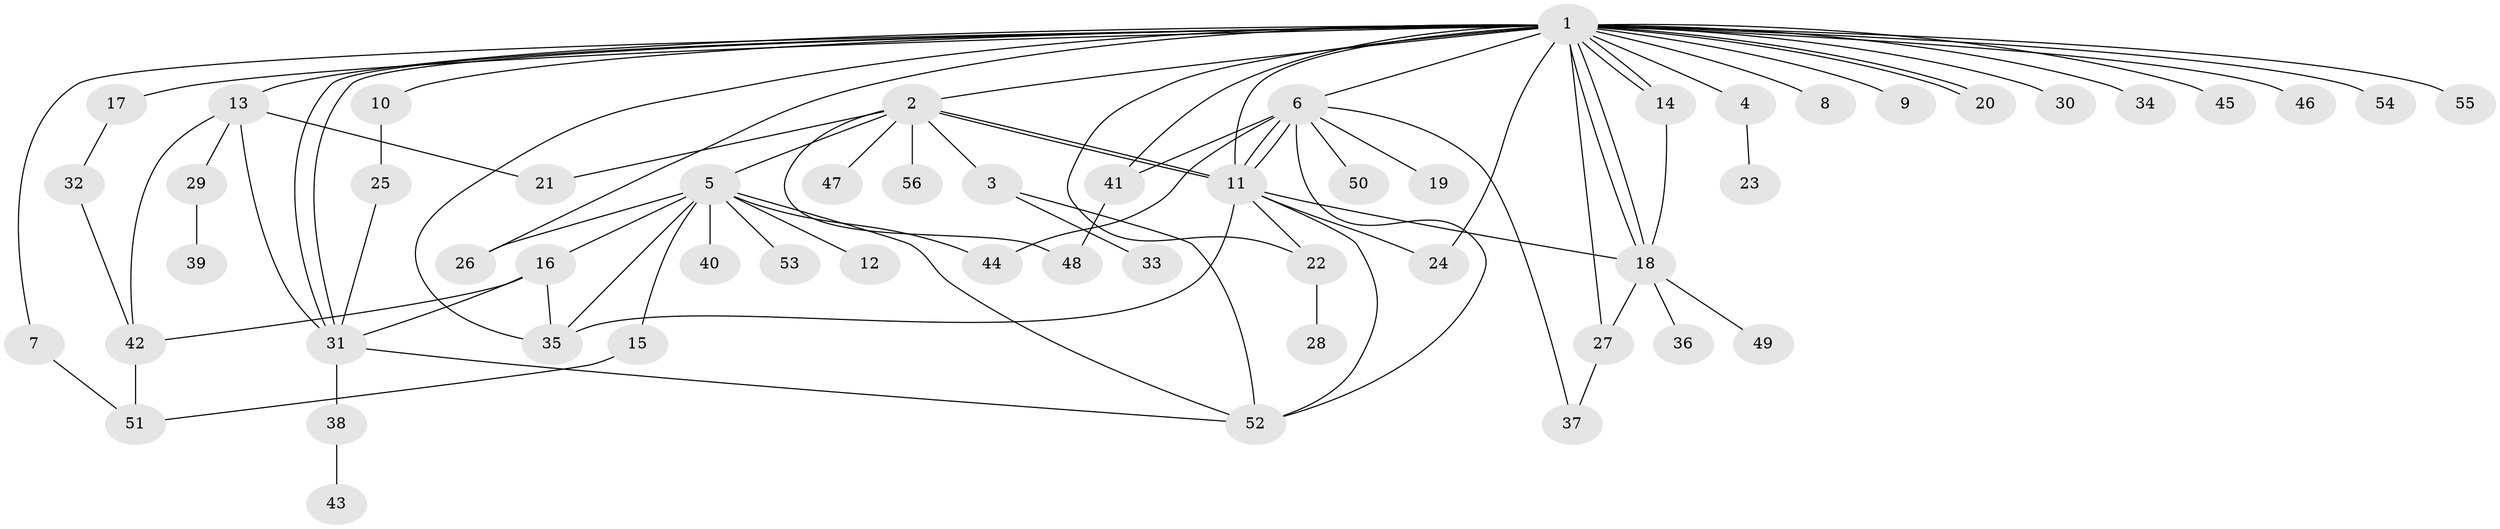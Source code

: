 // Generated by graph-tools (version 1.1) at 2025/11/02/27/25 16:11:11]
// undirected, 56 vertices, 88 edges
graph export_dot {
graph [start="1"]
  node [color=gray90,style=filled];
  1;
  2;
  3;
  4;
  5;
  6;
  7;
  8;
  9;
  10;
  11;
  12;
  13;
  14;
  15;
  16;
  17;
  18;
  19;
  20;
  21;
  22;
  23;
  24;
  25;
  26;
  27;
  28;
  29;
  30;
  31;
  32;
  33;
  34;
  35;
  36;
  37;
  38;
  39;
  40;
  41;
  42;
  43;
  44;
  45;
  46;
  47;
  48;
  49;
  50;
  51;
  52;
  53;
  54;
  55;
  56;
  1 -- 2;
  1 -- 4;
  1 -- 6;
  1 -- 7;
  1 -- 8;
  1 -- 9;
  1 -- 10;
  1 -- 11;
  1 -- 13;
  1 -- 14;
  1 -- 14;
  1 -- 17;
  1 -- 18;
  1 -- 18;
  1 -- 20;
  1 -- 20;
  1 -- 22;
  1 -- 24;
  1 -- 26;
  1 -- 27;
  1 -- 30;
  1 -- 31;
  1 -- 31;
  1 -- 34;
  1 -- 35;
  1 -- 41;
  1 -- 45;
  1 -- 46;
  1 -- 54;
  1 -- 55;
  2 -- 3;
  2 -- 5;
  2 -- 11;
  2 -- 11;
  2 -- 21;
  2 -- 47;
  2 -- 48;
  2 -- 56;
  3 -- 33;
  3 -- 52;
  4 -- 23;
  5 -- 12;
  5 -- 15;
  5 -- 16;
  5 -- 26;
  5 -- 35;
  5 -- 40;
  5 -- 44;
  5 -- 52;
  5 -- 53;
  6 -- 11;
  6 -- 11;
  6 -- 19;
  6 -- 37;
  6 -- 41;
  6 -- 44;
  6 -- 50;
  6 -- 52;
  7 -- 51;
  10 -- 25;
  11 -- 18;
  11 -- 22;
  11 -- 24;
  11 -- 35;
  11 -- 52;
  13 -- 21;
  13 -- 29;
  13 -- 31;
  13 -- 42;
  14 -- 18;
  15 -- 51;
  16 -- 31;
  16 -- 35;
  16 -- 42;
  17 -- 32;
  18 -- 27;
  18 -- 36;
  18 -- 49;
  22 -- 28;
  25 -- 31;
  27 -- 37;
  29 -- 39;
  31 -- 38;
  31 -- 52;
  32 -- 42;
  38 -- 43;
  41 -- 48;
  42 -- 51;
}
